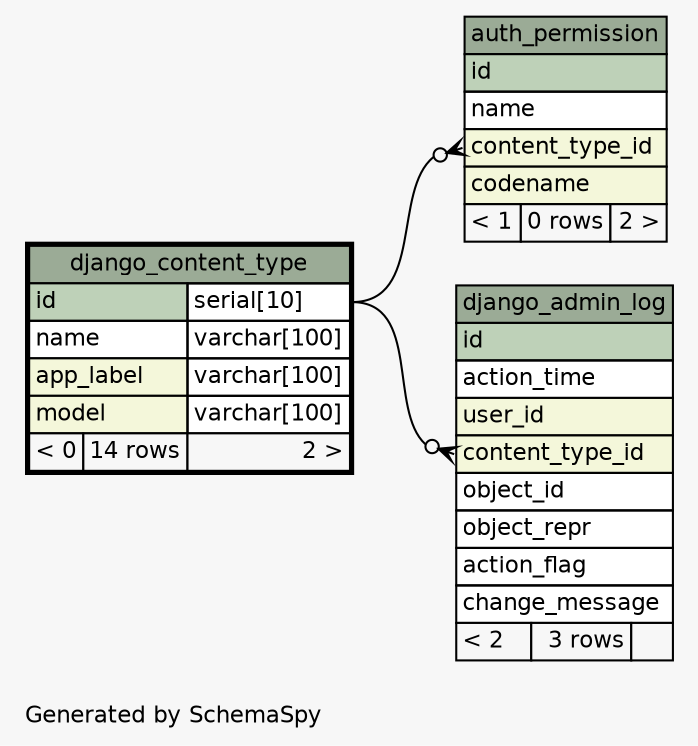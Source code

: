 // dot 2.38.0 on Windows 7 6.1
// SchemaSpy rev 590
digraph "oneDegreeRelationshipsDiagram" {
  graph [
    rankdir="RL"
    bgcolor="#f7f7f7"
    label="\nGenerated by SchemaSpy"
    labeljust="l"
    nodesep="0.18"
    ranksep="0.46"
    fontname="Helvetica"
    fontsize="11"
  ];
  node [
    fontname="Helvetica"
    fontsize="11"
    shape="plaintext"
  ];
  edge [
    arrowsize="0.8"
  ];
  "auth_permission":"content_type_id":w -> "django_content_type":"id.type":e [arrowhead=none dir=back arrowtail=crowodot];
  "django_admin_log":"content_type_id":w -> "django_content_type":"id.type":e [arrowhead=none dir=back arrowtail=crowodot];
  "auth_permission" [
    label=<
    <TABLE BORDER="0" CELLBORDER="1" CELLSPACING="0" BGCOLOR="#ffffff">
      <TR><TD COLSPAN="3" BGCOLOR="#9bab96" ALIGN="CENTER">auth_permission</TD></TR>
      <TR><TD PORT="id" COLSPAN="3" BGCOLOR="#bed1b8" ALIGN="LEFT">id</TD></TR>
      <TR><TD PORT="name" COLSPAN="3" ALIGN="LEFT">name</TD></TR>
      <TR><TD PORT="content_type_id" COLSPAN="3" BGCOLOR="#f4f7da" ALIGN="LEFT">content_type_id</TD></TR>
      <TR><TD PORT="codename" COLSPAN="3" BGCOLOR="#f4f7da" ALIGN="LEFT">codename</TD></TR>
      <TR><TD ALIGN="LEFT" BGCOLOR="#f7f7f7">&lt; 1</TD><TD ALIGN="RIGHT" BGCOLOR="#f7f7f7">0 rows</TD><TD ALIGN="RIGHT" BGCOLOR="#f7f7f7">2 &gt;</TD></TR>
    </TABLE>>
    URL="auth_permission.html"
    tooltip="auth_permission"
  ];
  "django_admin_log" [
    label=<
    <TABLE BORDER="0" CELLBORDER="1" CELLSPACING="0" BGCOLOR="#ffffff">
      <TR><TD COLSPAN="3" BGCOLOR="#9bab96" ALIGN="CENTER">django_admin_log</TD></TR>
      <TR><TD PORT="id" COLSPAN="3" BGCOLOR="#bed1b8" ALIGN="LEFT">id</TD></TR>
      <TR><TD PORT="action_time" COLSPAN="3" ALIGN="LEFT">action_time</TD></TR>
      <TR><TD PORT="user_id" COLSPAN="3" BGCOLOR="#f4f7da" ALIGN="LEFT">user_id</TD></TR>
      <TR><TD PORT="content_type_id" COLSPAN="3" BGCOLOR="#f4f7da" ALIGN="LEFT">content_type_id</TD></TR>
      <TR><TD PORT="object_id" COLSPAN="3" ALIGN="LEFT">object_id</TD></TR>
      <TR><TD PORT="object_repr" COLSPAN="3" ALIGN="LEFT">object_repr</TD></TR>
      <TR><TD PORT="action_flag" COLSPAN="3" ALIGN="LEFT">action_flag</TD></TR>
      <TR><TD PORT="change_message" COLSPAN="3" ALIGN="LEFT">change_message</TD></TR>
      <TR><TD ALIGN="LEFT" BGCOLOR="#f7f7f7">&lt; 2</TD><TD ALIGN="RIGHT" BGCOLOR="#f7f7f7">3 rows</TD><TD ALIGN="RIGHT" BGCOLOR="#f7f7f7">  </TD></TR>
    </TABLE>>
    URL="django_admin_log.html"
    tooltip="django_admin_log"
  ];
  "django_content_type" [
    label=<
    <TABLE BORDER="2" CELLBORDER="1" CELLSPACING="0" BGCOLOR="#ffffff">
      <TR><TD COLSPAN="3" BGCOLOR="#9bab96" ALIGN="CENTER">django_content_type</TD></TR>
      <TR><TD PORT="id" COLSPAN="2" BGCOLOR="#bed1b8" ALIGN="LEFT">id</TD><TD PORT="id.type" ALIGN="LEFT">serial[10]</TD></TR>
      <TR><TD PORT="name" COLSPAN="2" ALIGN="LEFT">name</TD><TD PORT="name.type" ALIGN="LEFT">varchar[100]</TD></TR>
      <TR><TD PORT="app_label" COLSPAN="2" BGCOLOR="#f4f7da" ALIGN="LEFT">app_label</TD><TD PORT="app_label.type" ALIGN="LEFT">varchar[100]</TD></TR>
      <TR><TD PORT="model" COLSPAN="2" BGCOLOR="#f4f7da" ALIGN="LEFT">model</TD><TD PORT="model.type" ALIGN="LEFT">varchar[100]</TD></TR>
      <TR><TD ALIGN="LEFT" BGCOLOR="#f7f7f7">&lt; 0</TD><TD ALIGN="RIGHT" BGCOLOR="#f7f7f7">14 rows</TD><TD ALIGN="RIGHT" BGCOLOR="#f7f7f7">2 &gt;</TD></TR>
    </TABLE>>
    URL="django_content_type.html"
    tooltip="django_content_type"
  ];
}
